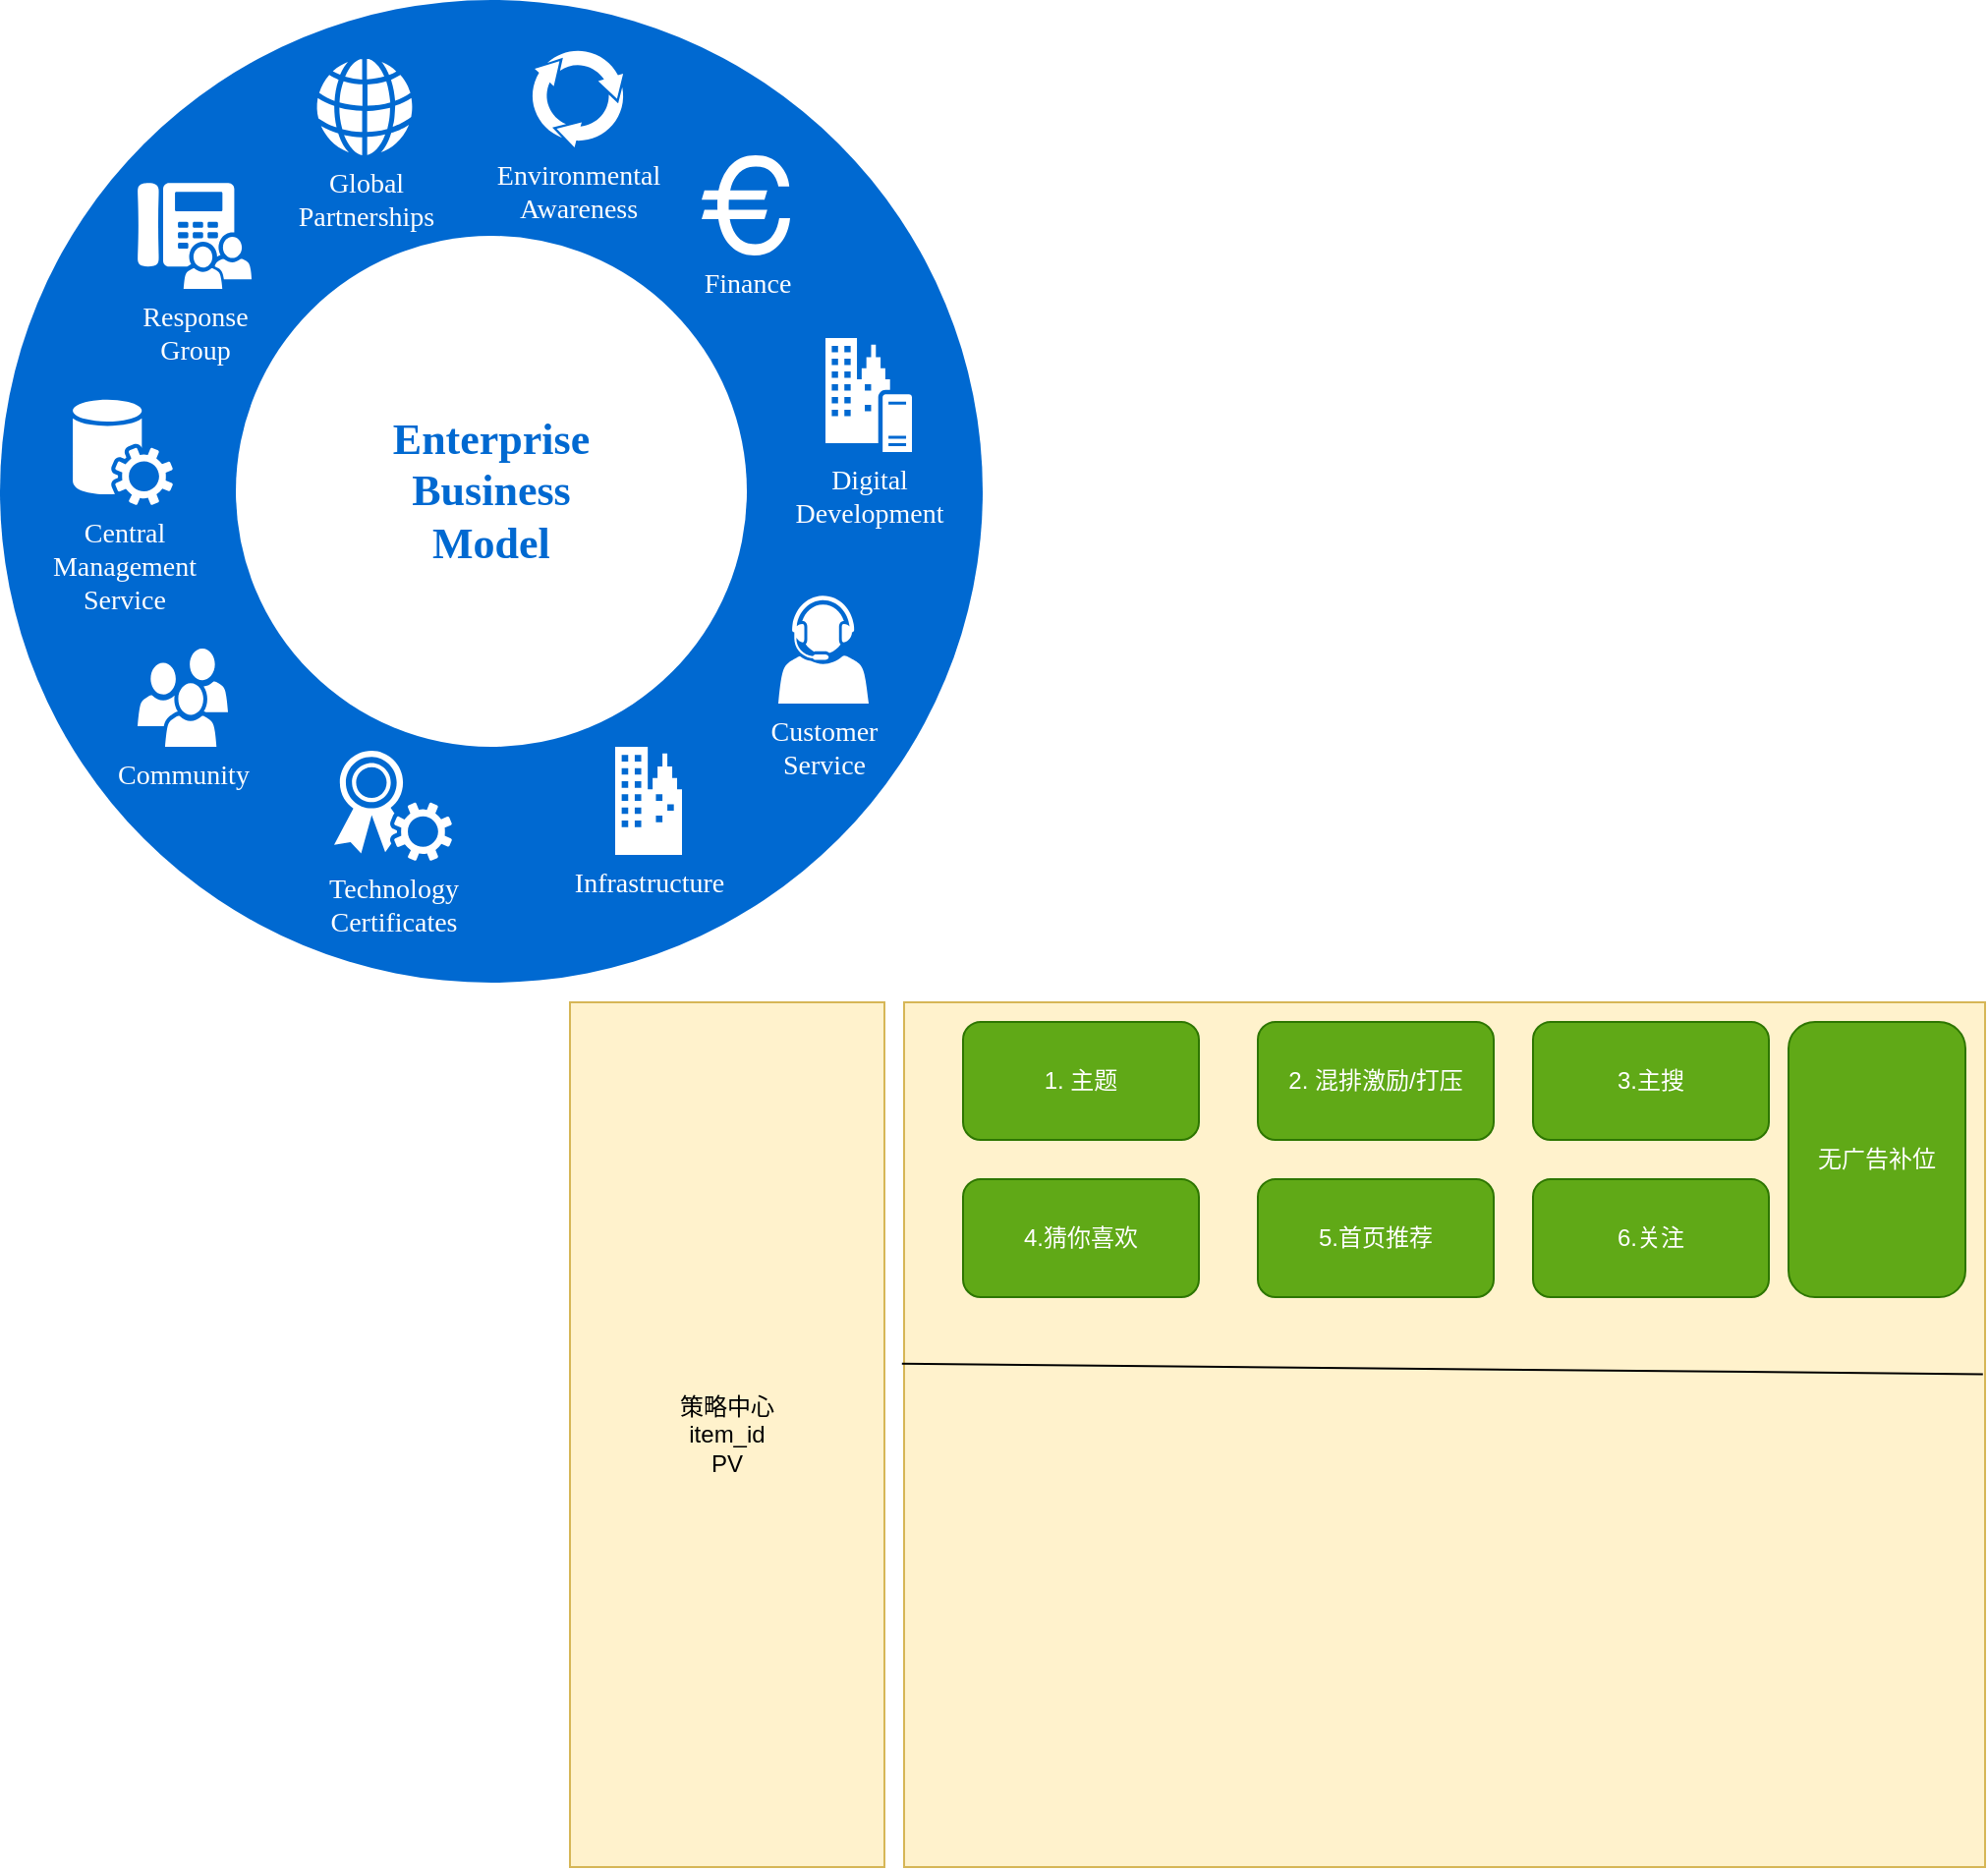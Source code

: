 <mxfile version="14.1.3" type="github">
  <diagram name="Page-1" id="3e8102d1-ef87-2e61-34e1-82d9a586fe2e">
    <mxGraphModel dx="2398" dy="1604" grid="1" gridSize="10" guides="1" tooltips="1" connect="1" arrows="1" fold="1" page="1" pageScale="1" pageWidth="1100" pageHeight="850" background="#ffffff" math="0" shadow="0">
      <root>
        <mxCell id="0" />
        <mxCell id="1" parent="0" />
        <mxCell id="70666756c84bb93c-1" value="" style="ellipse;whiteSpace=wrap;html=1;rounded=0;shadow=0;comic=0;strokeWidth=1;fontFamily=Verdana;fontSize=14;strokeColor=none;fillColor=#0069D1;" parent="1" vertex="1">
          <mxGeometry x="-30" y="-350" width="500" height="500" as="geometry" />
        </mxCell>
        <mxCell id="70666756c84bb93c-2" value="Enterprise&lt;div&gt;Business&lt;/div&gt;&lt;div&gt;Model&lt;/div&gt;" style="ellipse;whiteSpace=wrap;html=1;rounded=0;shadow=0;comic=0;strokeWidth=1;fontFamily=Verdana;fontSize=22;strokeColor=none;fillColor=#ffffff;fontColor=#0069D1;fontStyle=1" parent="1" vertex="1">
          <mxGeometry x="90" y="-230" width="260" height="260" as="geometry" />
        </mxCell>
        <mxCell id="70666756c84bb93c-5" value="Community" style="shadow=0;dashed=0;html=1;strokeColor=none;fillColor=#ffffff;labelPosition=center;verticalLabelPosition=bottom;verticalAlign=top;shape=mxgraph.office.users.users;rounded=0;comic=0;fontFamily=Verdana;fontSize=14;fontColor=#FFFFFF;" parent="1" vertex="1">
          <mxGeometry x="40" y="-20" width="46" height="50" as="geometry" />
        </mxCell>
        <mxCell id="70666756c84bb93c-6" value="Customer&lt;div&gt;Service&lt;/div&gt;" style="shadow=0;dashed=0;html=1;strokeColor=none;fillColor=#ffffff;labelPosition=center;verticalLabelPosition=bottom;verticalAlign=top;shape=mxgraph.office.users.call_center_agent;rounded=0;comic=0;fontFamily=Verdana;fontSize=14;fontColor=#FFFFFF;" parent="1" vertex="1">
          <mxGeometry x="366" y="-47" width="46" height="55" as="geometry" />
        </mxCell>
        <mxCell id="70666756c84bb93c-7" value="Response&lt;div&gt;Group&lt;/div&gt;" style="shadow=0;dashed=0;html=1;strokeColor=none;fillColor=#ffffff;labelPosition=center;verticalLabelPosition=bottom;verticalAlign=top;shape=mxgraph.office.users.response_group;rounded=0;comic=0;fontFamily=Verdana;fontSize=14;fontColor=#FFFFFF;" parent="1" vertex="1">
          <mxGeometry x="40" y="-257" width="58" height="54" as="geometry" />
        </mxCell>
        <mxCell id="70666756c84bb93c-8" value="Central&lt;div&gt;Management&lt;/div&gt;&lt;div&gt;Service&lt;/div&gt;" style="shadow=0;dashed=0;html=1;strokeColor=none;fillColor=#ffffff;labelPosition=center;verticalLabelPosition=bottom;verticalAlign=top;shape=mxgraph.office.services.central_management_service;rounded=0;comic=0;fontFamily=Verdana;fontSize=14;fontColor=#FFFFFF;" parent="1" vertex="1">
          <mxGeometry x="7" y="-147" width="51" height="54" as="geometry" />
        </mxCell>
        <mxCell id="70666756c84bb93c-9" value="Digital&lt;div&gt;Development&lt;/div&gt;" style="shadow=0;dashed=0;html=1;strokeColor=none;fillColor=#ffffff;labelPosition=center;verticalLabelPosition=bottom;verticalAlign=top;shape=mxgraph.office.servers.on_premises_server;rounded=0;comic=0;fontFamily=Verdana;fontSize=14;fontColor=#FFFFFF;" parent="1" vertex="1">
          <mxGeometry x="390" y="-178" width="44" height="58" as="geometry" />
        </mxCell>
        <mxCell id="70666756c84bb93c-10" value="Technology&lt;div&gt;Certificates&lt;/div&gt;" style="shadow=0;dashed=0;html=1;strokeColor=none;fillColor=#ffffff;labelPosition=center;verticalLabelPosition=bottom;verticalAlign=top;shape=mxgraph.office.security.token_service;rounded=0;comic=0;fontFamily=Verdana;fontSize=14;fontColor=#FFFFFF;" parent="1" vertex="1">
          <mxGeometry x="140" y="32" width="60" height="56" as="geometry" />
        </mxCell>
        <mxCell id="70666756c84bb93c-11" value="Infrastructure" style="shadow=0;dashed=0;html=1;strokeColor=none;fillColor=#ffffff;labelPosition=center;verticalLabelPosition=bottom;verticalAlign=top;shape=mxgraph.office.concepts.on_premises;rounded=0;comic=0;fontFamily=Verdana;fontSize=14;fontColor=#FFFFFF;" parent="1" vertex="1">
          <mxGeometry x="283" y="30" width="34" height="55" as="geometry" />
        </mxCell>
        <mxCell id="70666756c84bb93c-12" value="Global&lt;div&gt;Partnerships&lt;/div&gt;" style="shadow=0;dashed=0;html=1;strokeColor=none;fillColor=#ffffff;labelPosition=center;verticalLabelPosition=bottom;verticalAlign=top;shape=mxgraph.office.concepts.globe_internet;rounded=0;comic=0;fontFamily=Verdana;fontSize=14;fontColor=#FFFFFF;" parent="1" vertex="1">
          <mxGeometry x="131" y="-320" width="49" height="49" as="geometry" />
        </mxCell>
        <mxCell id="70666756c84bb93c-13" value="Environmental&lt;div&gt;Awareness&lt;/div&gt;" style="shadow=0;dashed=0;html=1;strokeColor=none;shape=mxgraph.mscae.general.continuous_cycle;fillColor=#ffffff;rounded=0;comic=0;fontFamily=Verdana;fontSize=14;fontColor=#FFFFFF;verticalAlign=top;labelPosition=center;verticalLabelPosition=bottom;align=center;" parent="1" vertex="1">
          <mxGeometry x="240" y="-325" width="48" height="50" as="geometry" />
        </mxCell>
        <mxCell id="70666756c84bb93c-15" value="Finance" style="shape=mxgraph.signs.travel.euro;html=1;fillColor=#ffffff;strokeColor=none;verticalLabelPosition=bottom;verticalAlign=top;align=center;rounded=0;shadow=0;dashed=0;comic=0;fontFamily=Verdana;fontSize=14;fontColor=#FFFFFF;" parent="1" vertex="1">
          <mxGeometry x="327" y="-271" width="45" height="51" as="geometry" />
        </mxCell>
        <mxCell id="woPKbzubqAw81bapfNfN-2" value="" style="rounded=0;whiteSpace=wrap;html=1;fillColor=#dae8fc;strokeColor=#6c8ebf;" parent="1" vertex="1">
          <mxGeometry x="470" y="190" width="120" height="60" as="geometry" />
        </mxCell>
        <mxCell id="woPKbzubqAw81bapfNfN-3" value="" style="rounded=0;whiteSpace=wrap;html=1;fillColor=#fff2cc;strokeColor=#d6b656;" parent="1" vertex="1">
          <mxGeometry x="430" y="160" width="550" height="440" as="geometry" />
        </mxCell>
        <mxCell id="woPKbzubqAw81bapfNfN-4" value="1. 主题" style="rounded=1;whiteSpace=wrap;html=1;fillColor=#60a917;strokeColor=#2D7600;fontColor=#ffffff;" parent="1" vertex="1">
          <mxGeometry x="460" y="170" width="120" height="60" as="geometry" />
        </mxCell>
        <mxCell id="woPKbzubqAw81bapfNfN-5" value="2. 混排激励/打压" style="rounded=1;whiteSpace=wrap;html=1;fillColor=#60a917;strokeColor=#2D7600;fontColor=#ffffff;" parent="1" vertex="1">
          <mxGeometry x="610" y="170" width="120" height="60" as="geometry" />
        </mxCell>
        <mxCell id="woPKbzubqAw81bapfNfN-6" value="3.主搜" style="rounded=1;whiteSpace=wrap;html=1;fillColor=#60a917;strokeColor=#2D7600;fontColor=#ffffff;" parent="1" vertex="1">
          <mxGeometry x="750" y="170" width="120" height="60" as="geometry" />
        </mxCell>
        <mxCell id="woPKbzubqAw81bapfNfN-7" value="4.猜你喜欢" style="rounded=1;whiteSpace=wrap;html=1;fillColor=#60a917;strokeColor=#2D7600;fontColor=#ffffff;" parent="1" vertex="1">
          <mxGeometry x="460" y="250" width="120" height="60" as="geometry" />
        </mxCell>
        <mxCell id="woPKbzubqAw81bapfNfN-8" value="5.首页推荐" style="rounded=1;whiteSpace=wrap;html=1;fillColor=#60a917;strokeColor=#2D7600;fontColor=#ffffff;" parent="1" vertex="1">
          <mxGeometry x="610" y="250" width="120" height="60" as="geometry" />
        </mxCell>
        <mxCell id="woPKbzubqAw81bapfNfN-9" value="6.关注" style="rounded=1;whiteSpace=wrap;html=1;fillColor=#60a917;strokeColor=#2D7600;fontColor=#ffffff;" parent="1" vertex="1">
          <mxGeometry x="750" y="250" width="120" height="60" as="geometry" />
        </mxCell>
        <mxCell id="woPKbzubqAw81bapfNfN-11" value="策略中心&lt;br&gt;item_id&lt;br&gt;PV&lt;br&gt;" style="rounded=0;whiteSpace=wrap;html=1;fillColor=#fff2cc;strokeColor=#d6b656;" parent="1" vertex="1">
          <mxGeometry x="260" y="160" width="160" height="440" as="geometry" />
        </mxCell>
        <mxCell id="woPKbzubqAw81bapfNfN-13" value="无广告补位" style="rounded=1;whiteSpace=wrap;html=1;fillColor=#60a917;strokeColor=#2D7600;fontColor=#ffffff;" parent="1" vertex="1">
          <mxGeometry x="880" y="170" width="90" height="140" as="geometry" />
        </mxCell>
        <mxCell id="advHySqh0heDHo4-ZK-9-5" value="" style="endArrow=none;html=1;exitX=-0.002;exitY=0.418;exitDx=0;exitDy=0;entryX=0.998;entryY=0.43;entryDx=0;entryDy=0;entryPerimeter=0;exitPerimeter=0;" edge="1" parent="1" source="woPKbzubqAw81bapfNfN-3" target="woPKbzubqAw81bapfNfN-3">
          <mxGeometry width="50" height="50" relative="1" as="geometry">
            <mxPoint x="490" y="400" as="sourcePoint" />
            <mxPoint x="540" y="350" as="targetPoint" />
            <Array as="points" />
          </mxGeometry>
        </mxCell>
      </root>
    </mxGraphModel>
  </diagram>
</mxfile>
